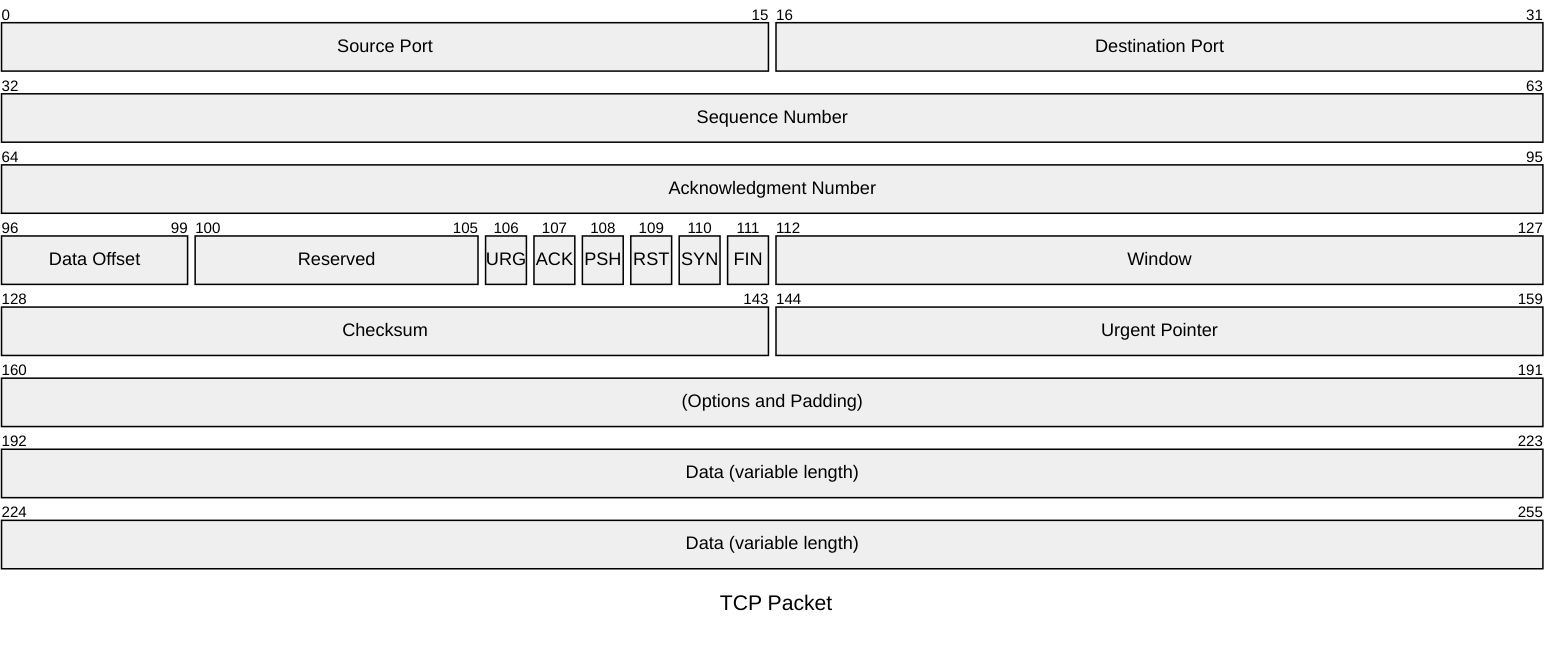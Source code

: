 ---
title: "TCP Packet"
---
packet-beta
0-15: "Source Port"
16-31: "Destination Port"
32-63: "Sequence Number"
64-95: "Acknowledgment Number"
96-99: "Data Offset"
100-105: "Reserved"
106: "URG"
107: "ACK"
108: "PSH"
109: "RST"
110: "SYN"
111: "FIN"
112-127: "Window"
128-143: "Checksum"
144-159: "Urgent Pointer"
160-191: "(Options and Padding)"
192-255: "Data (variable length)"